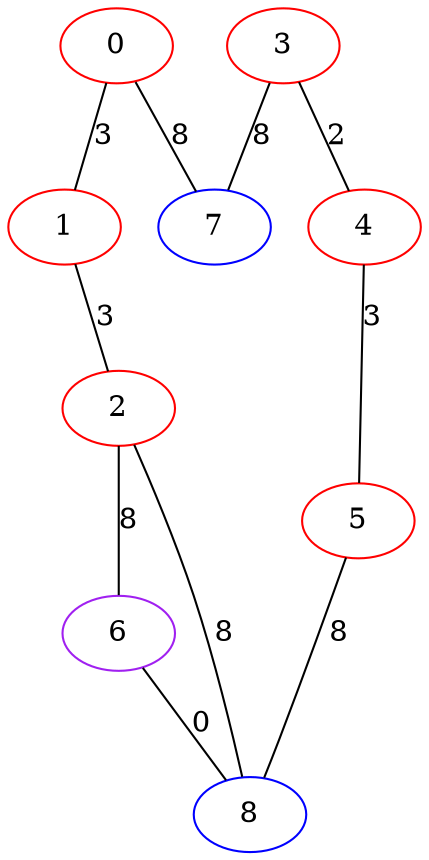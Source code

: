 graph "" {
0 [color=red, weight=1];
1 [color=red, weight=1];
2 [color=red, weight=1];
3 [color=red, weight=1];
4 [color=red, weight=1];
5 [color=red, weight=1];
6 [color=purple, weight=4];
7 [color=blue, weight=3];
8 [color=blue, weight=3];
0 -- 1  [key=0, label=3];
0 -- 7  [key=0, label=8];
1 -- 2  [key=0, label=3];
2 -- 8  [key=0, label=8];
2 -- 6  [key=0, label=8];
3 -- 4  [key=0, label=2];
3 -- 7  [key=0, label=8];
4 -- 5  [key=0, label=3];
5 -- 8  [key=0, label=8];
6 -- 8  [key=0, label=0];
}
